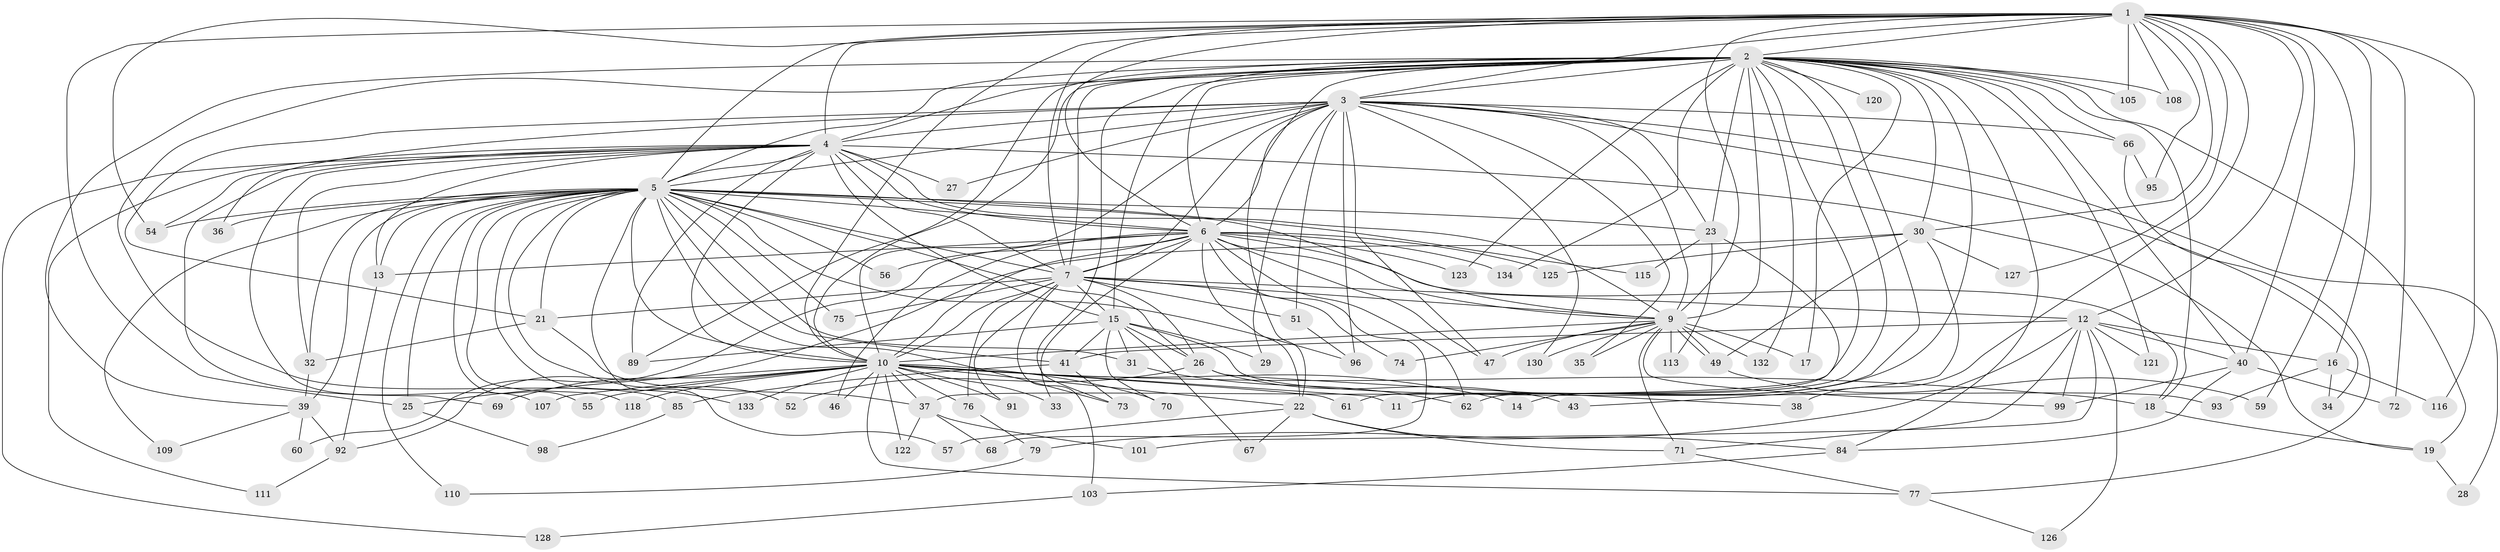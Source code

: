 // Generated by graph-tools (version 1.1) at 2025/23/03/03/25 07:23:37]
// undirected, 99 vertices, 241 edges
graph export_dot {
graph [start="1"]
  node [color=gray90,style=filled];
  1 [super="+131"];
  2 [super="+8"];
  3 [super="+124"];
  4 [super="+50"];
  5 [super="+20"];
  6 [super="+65"];
  7 [super="+63"];
  9 [super="+106"];
  10 [super="+86"];
  11;
  12 [super="+112"];
  13 [super="+64"];
  14;
  15 [super="+24"];
  16 [super="+102"];
  17 [super="+83"];
  18 [super="+48"];
  19 [super="+87"];
  21 [super="+129"];
  22 [super="+78"];
  23 [super="+94"];
  25 [super="+100"];
  26 [super="+42"];
  27;
  28;
  29;
  30 [super="+80"];
  31;
  32 [super="+45"];
  33;
  34;
  35;
  36;
  37 [super="+53"];
  38;
  39 [super="+44"];
  40 [super="+104"];
  41 [super="+82"];
  43;
  46;
  47;
  49;
  51;
  52;
  54 [super="+58"];
  55;
  56;
  57;
  59;
  60;
  61;
  62 [super="+119"];
  66;
  67;
  68;
  69;
  70;
  71;
  72;
  73 [super="+88"];
  74 [super="+81"];
  75;
  76;
  77 [super="+117"];
  79;
  84 [super="+90"];
  85;
  89 [super="+114"];
  91;
  92 [super="+97"];
  93;
  95;
  96;
  98;
  99;
  101;
  103;
  105;
  107;
  108;
  109;
  110;
  111;
  113;
  115;
  116;
  118;
  120;
  121;
  122;
  123;
  125;
  126;
  127;
  128;
  130;
  132;
  133;
  134;
  1 -- 2 [weight=2];
  1 -- 3;
  1 -- 4;
  1 -- 5 [weight=2];
  1 -- 6;
  1 -- 7;
  1 -- 9;
  1 -- 10;
  1 -- 12;
  1 -- 16 [weight=2];
  1 -- 25;
  1 -- 30;
  1 -- 38;
  1 -- 54;
  1 -- 59;
  1 -- 72;
  1 -- 95;
  1 -- 105;
  1 -- 116;
  1 -- 127;
  1 -- 108;
  1 -- 40;
  2 -- 3 [weight=2];
  2 -- 4 [weight=2];
  2 -- 5 [weight=2];
  2 -- 6 [weight=2];
  2 -- 7 [weight=3];
  2 -- 9 [weight=2];
  2 -- 10 [weight=3];
  2 -- 14;
  2 -- 18;
  2 -- 19;
  2 -- 73;
  2 -- 84;
  2 -- 108 [weight=2];
  2 -- 123;
  2 -- 132;
  2 -- 134;
  2 -- 11;
  2 -- 66;
  2 -- 15;
  2 -- 17;
  2 -- 85;
  2 -- 23;
  2 -- 89;
  2 -- 30;
  2 -- 40;
  2 -- 105;
  2 -- 120;
  2 -- 121;
  2 -- 61;
  2 -- 22;
  2 -- 39;
  2 -- 37;
  3 -- 4;
  3 -- 5;
  3 -- 6;
  3 -- 7;
  3 -- 9;
  3 -- 10;
  3 -- 27;
  3 -- 28;
  3 -- 29;
  3 -- 34;
  3 -- 35;
  3 -- 36;
  3 -- 47;
  3 -- 51;
  3 -- 66;
  3 -- 130;
  3 -- 23;
  3 -- 96;
  3 -- 21;
  4 -- 5;
  4 -- 6 [weight=2];
  4 -- 7;
  4 -- 9;
  4 -- 10;
  4 -- 13;
  4 -- 15;
  4 -- 27;
  4 -- 69;
  4 -- 107;
  4 -- 128;
  4 -- 111;
  4 -- 89;
  4 -- 19;
  4 -- 32;
  4 -- 54;
  5 -- 6;
  5 -- 7;
  5 -- 9;
  5 -- 10;
  5 -- 13;
  5 -- 26;
  5 -- 41;
  5 -- 54;
  5 -- 56;
  5 -- 57;
  5 -- 73;
  5 -- 96;
  5 -- 109;
  5 -- 110;
  5 -- 115;
  5 -- 118;
  5 -- 133;
  5 -- 32;
  5 -- 36;
  5 -- 39;
  5 -- 75;
  5 -- 52;
  5 -- 21;
  5 -- 23;
  5 -- 55;
  5 -- 31;
  5 -- 25;
  6 -- 7;
  6 -- 9;
  6 -- 10;
  6 -- 18;
  6 -- 22;
  6 -- 33;
  6 -- 46;
  6 -- 56;
  6 -- 60;
  6 -- 62;
  6 -- 68;
  6 -- 123;
  6 -- 125;
  6 -- 134;
  6 -- 47;
  6 -- 13;
  7 -- 9;
  7 -- 10;
  7 -- 12;
  7 -- 21;
  7 -- 26;
  7 -- 51;
  7 -- 74;
  7 -- 75;
  7 -- 76;
  7 -- 91;
  7 -- 103;
  7 -- 15;
  9 -- 10;
  9 -- 17 [weight=2];
  9 -- 35;
  9 -- 47;
  9 -- 49;
  9 -- 49;
  9 -- 74 [weight=2];
  9 -- 99;
  9 -- 113;
  9 -- 130;
  9 -- 132;
  9 -- 71;
  10 -- 11;
  10 -- 14;
  10 -- 22;
  10 -- 25;
  10 -- 33;
  10 -- 37;
  10 -- 46;
  10 -- 55;
  10 -- 61;
  10 -- 69;
  10 -- 70;
  10 -- 76;
  10 -- 77;
  10 -- 91;
  10 -- 107;
  10 -- 118;
  10 -- 122;
  10 -- 133;
  10 -- 18;
  12 -- 16;
  12 -- 40;
  12 -- 71;
  12 -- 79;
  12 -- 101;
  12 -- 121;
  12 -- 126;
  12 -- 99;
  12 -- 41;
  13 -- 92;
  15 -- 29;
  15 -- 41;
  15 -- 70;
  15 -- 89;
  15 -- 93;
  15 -- 67;
  15 -- 31;
  15 -- 26;
  16 -- 34;
  16 -- 93;
  16 -- 116;
  18 -- 19;
  19 -- 28;
  21 -- 32;
  21 -- 37;
  22 -- 57;
  22 -- 67;
  22 -- 71;
  22 -- 84;
  23 -- 62;
  23 -- 113;
  23 -- 115;
  25 -- 98;
  26 -- 38;
  26 -- 43;
  26 -- 52;
  30 -- 43;
  30 -- 92;
  30 -- 125;
  30 -- 127;
  30 -- 49;
  31 -- 62;
  32 -- 39;
  37 -- 122;
  37 -- 101;
  37 -- 68;
  39 -- 60;
  39 -- 92;
  39 -- 109;
  40 -- 72;
  40 -- 99;
  40 -- 84;
  41 -- 85;
  41 -- 73;
  49 -- 59;
  51 -- 96;
  66 -- 95;
  66 -- 77;
  71 -- 77;
  76 -- 79;
  77 -- 126;
  79 -- 110;
  84 -- 103;
  85 -- 98;
  92 -- 111;
  103 -- 128;
}
